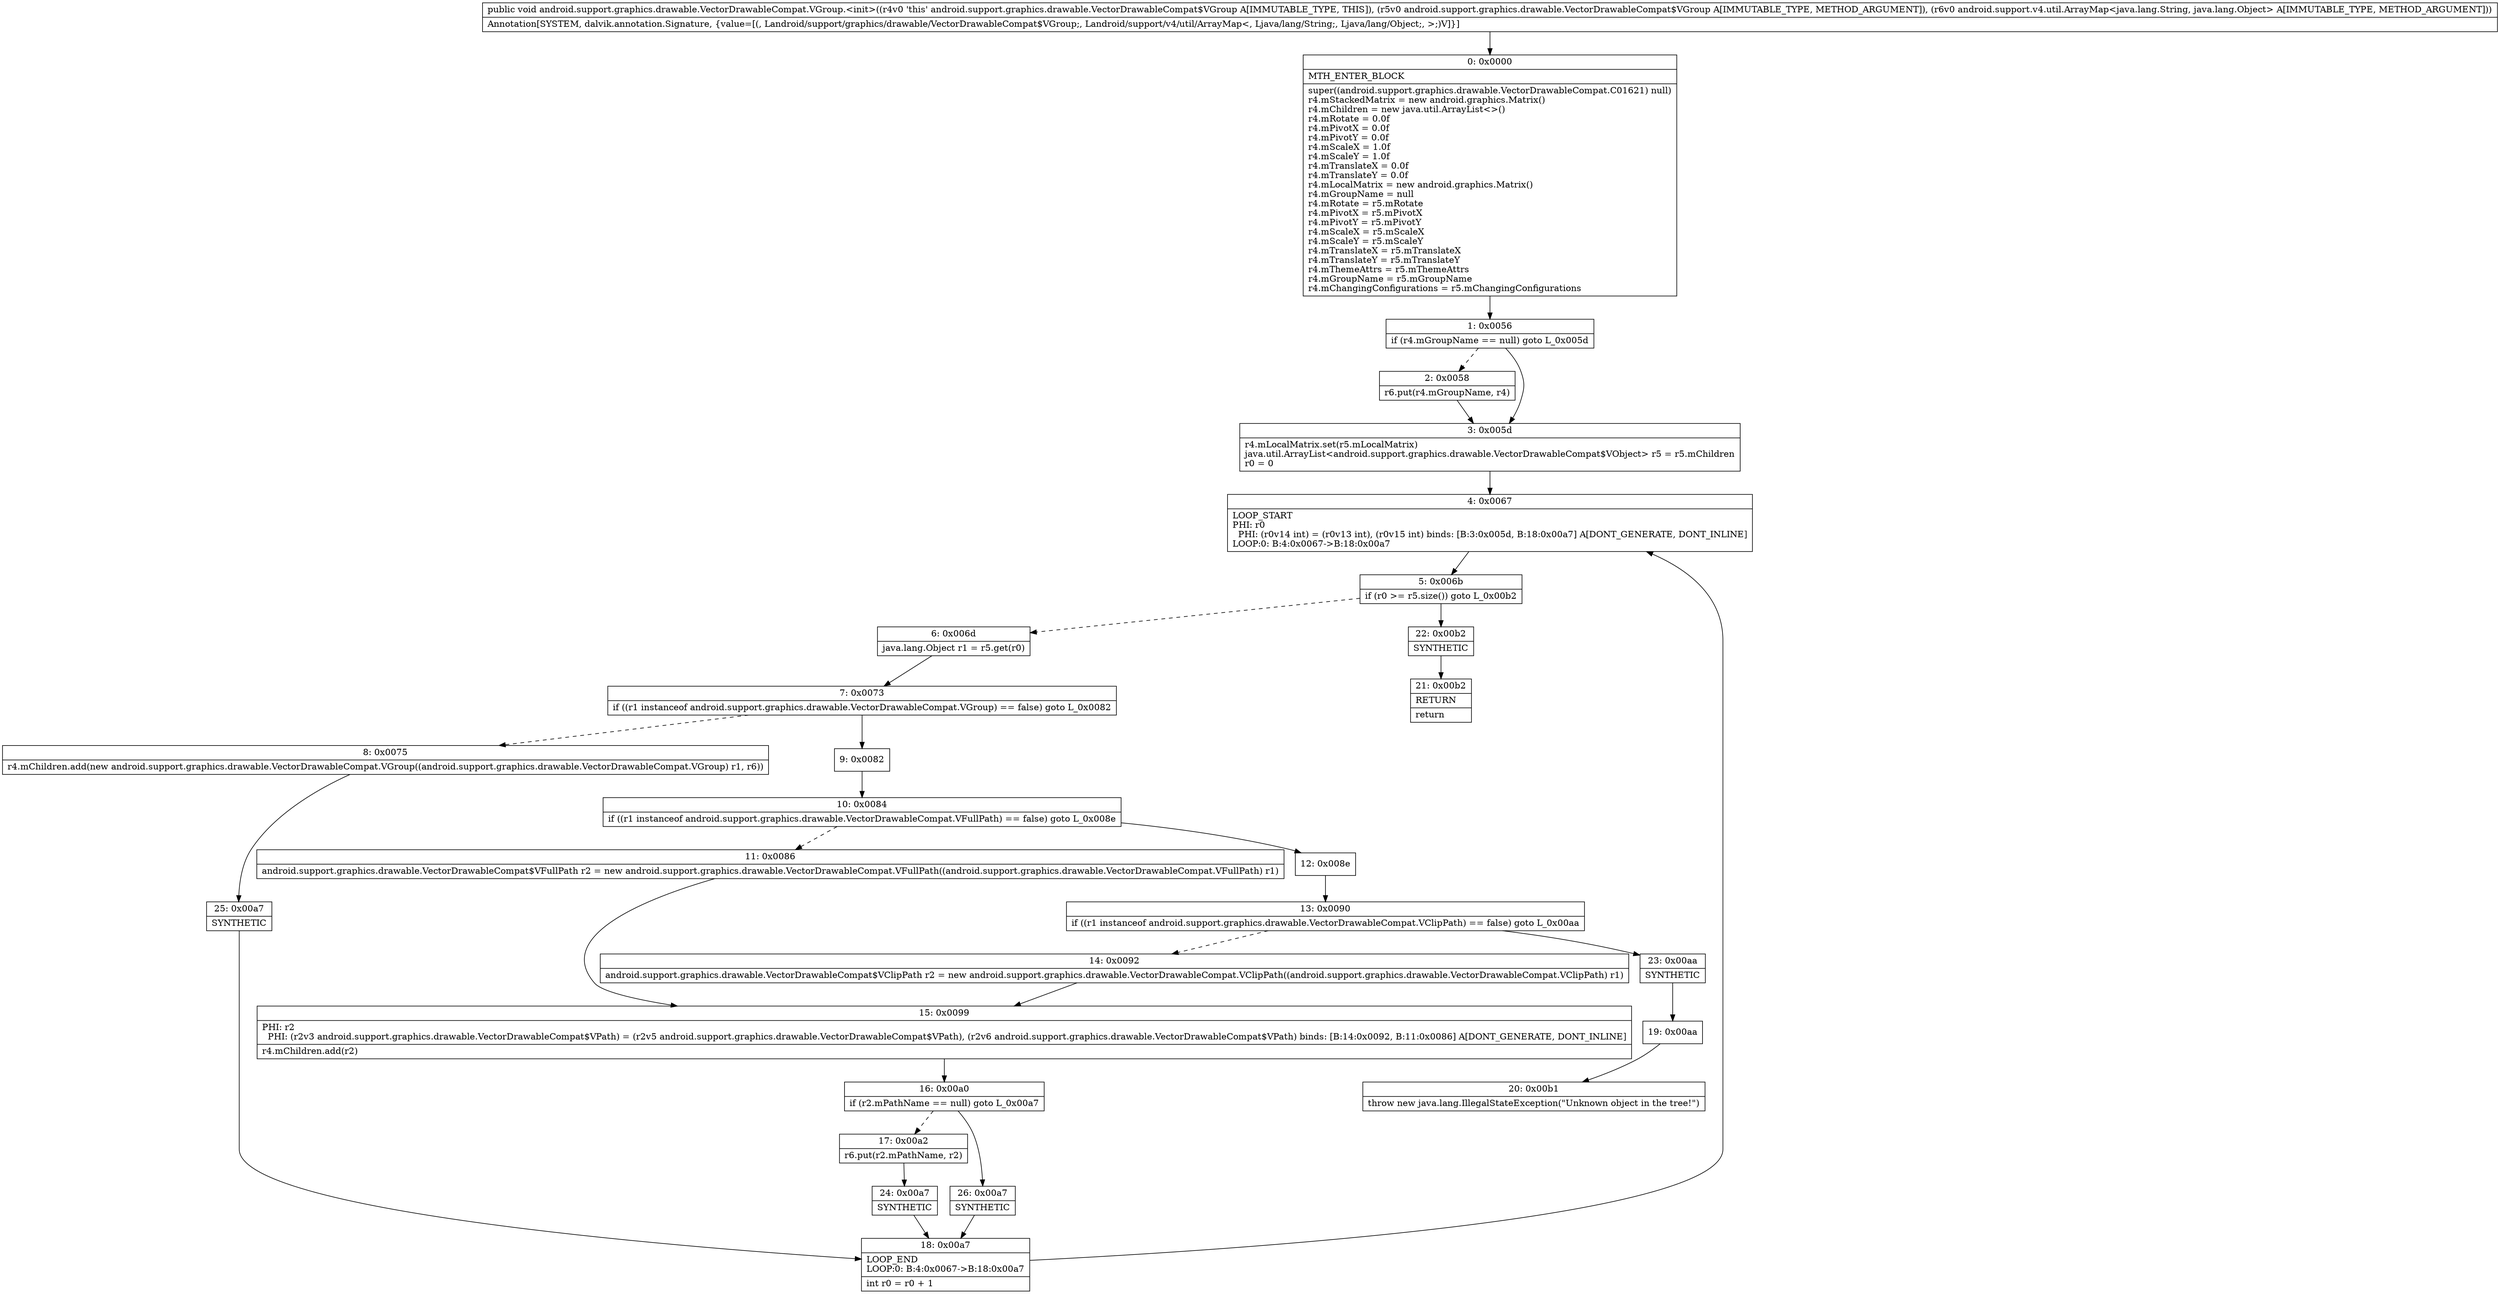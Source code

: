 digraph "CFG forandroid.support.graphics.drawable.VectorDrawableCompat.VGroup.\<init\>(Landroid\/support\/graphics\/drawable\/VectorDrawableCompat$VGroup;Landroid\/support\/v4\/util\/ArrayMap;)V" {
Node_0 [shape=record,label="{0\:\ 0x0000|MTH_ENTER_BLOCK\l|super((android.support.graphics.drawable.VectorDrawableCompat.C01621) null)\lr4.mStackedMatrix = new android.graphics.Matrix()\lr4.mChildren = new java.util.ArrayList\<\>()\lr4.mRotate = 0.0f\lr4.mPivotX = 0.0f\lr4.mPivotY = 0.0f\lr4.mScaleX = 1.0f\lr4.mScaleY = 1.0f\lr4.mTranslateX = 0.0f\lr4.mTranslateY = 0.0f\lr4.mLocalMatrix = new android.graphics.Matrix()\lr4.mGroupName = null\lr4.mRotate = r5.mRotate\lr4.mPivotX = r5.mPivotX\lr4.mPivotY = r5.mPivotY\lr4.mScaleX = r5.mScaleX\lr4.mScaleY = r5.mScaleY\lr4.mTranslateX = r5.mTranslateX\lr4.mTranslateY = r5.mTranslateY\lr4.mThemeAttrs = r5.mThemeAttrs\lr4.mGroupName = r5.mGroupName\lr4.mChangingConfigurations = r5.mChangingConfigurations\l}"];
Node_1 [shape=record,label="{1\:\ 0x0056|if (r4.mGroupName == null) goto L_0x005d\l}"];
Node_2 [shape=record,label="{2\:\ 0x0058|r6.put(r4.mGroupName, r4)\l}"];
Node_3 [shape=record,label="{3\:\ 0x005d|r4.mLocalMatrix.set(r5.mLocalMatrix)\ljava.util.ArrayList\<android.support.graphics.drawable.VectorDrawableCompat$VObject\> r5 = r5.mChildren\lr0 = 0\l}"];
Node_4 [shape=record,label="{4\:\ 0x0067|LOOP_START\lPHI: r0 \l  PHI: (r0v14 int) = (r0v13 int), (r0v15 int) binds: [B:3:0x005d, B:18:0x00a7] A[DONT_GENERATE, DONT_INLINE]\lLOOP:0: B:4:0x0067\-\>B:18:0x00a7\l}"];
Node_5 [shape=record,label="{5\:\ 0x006b|if (r0 \>= r5.size()) goto L_0x00b2\l}"];
Node_6 [shape=record,label="{6\:\ 0x006d|java.lang.Object r1 = r5.get(r0)\l}"];
Node_7 [shape=record,label="{7\:\ 0x0073|if ((r1 instanceof android.support.graphics.drawable.VectorDrawableCompat.VGroup) == false) goto L_0x0082\l}"];
Node_8 [shape=record,label="{8\:\ 0x0075|r4.mChildren.add(new android.support.graphics.drawable.VectorDrawableCompat.VGroup((android.support.graphics.drawable.VectorDrawableCompat.VGroup) r1, r6))\l}"];
Node_9 [shape=record,label="{9\:\ 0x0082}"];
Node_10 [shape=record,label="{10\:\ 0x0084|if ((r1 instanceof android.support.graphics.drawable.VectorDrawableCompat.VFullPath) == false) goto L_0x008e\l}"];
Node_11 [shape=record,label="{11\:\ 0x0086|android.support.graphics.drawable.VectorDrawableCompat$VFullPath r2 = new android.support.graphics.drawable.VectorDrawableCompat.VFullPath((android.support.graphics.drawable.VectorDrawableCompat.VFullPath) r1)\l}"];
Node_12 [shape=record,label="{12\:\ 0x008e}"];
Node_13 [shape=record,label="{13\:\ 0x0090|if ((r1 instanceof android.support.graphics.drawable.VectorDrawableCompat.VClipPath) == false) goto L_0x00aa\l}"];
Node_14 [shape=record,label="{14\:\ 0x0092|android.support.graphics.drawable.VectorDrawableCompat$VClipPath r2 = new android.support.graphics.drawable.VectorDrawableCompat.VClipPath((android.support.graphics.drawable.VectorDrawableCompat.VClipPath) r1)\l}"];
Node_15 [shape=record,label="{15\:\ 0x0099|PHI: r2 \l  PHI: (r2v3 android.support.graphics.drawable.VectorDrawableCompat$VPath) = (r2v5 android.support.graphics.drawable.VectorDrawableCompat$VPath), (r2v6 android.support.graphics.drawable.VectorDrawableCompat$VPath) binds: [B:14:0x0092, B:11:0x0086] A[DONT_GENERATE, DONT_INLINE]\l|r4.mChildren.add(r2)\l}"];
Node_16 [shape=record,label="{16\:\ 0x00a0|if (r2.mPathName == null) goto L_0x00a7\l}"];
Node_17 [shape=record,label="{17\:\ 0x00a2|r6.put(r2.mPathName, r2)\l}"];
Node_18 [shape=record,label="{18\:\ 0x00a7|LOOP_END\lLOOP:0: B:4:0x0067\-\>B:18:0x00a7\l|int r0 = r0 + 1\l}"];
Node_19 [shape=record,label="{19\:\ 0x00aa}"];
Node_20 [shape=record,label="{20\:\ 0x00b1|throw new java.lang.IllegalStateException(\"Unknown object in the tree!\")\l}"];
Node_21 [shape=record,label="{21\:\ 0x00b2|RETURN\l|return\l}"];
Node_22 [shape=record,label="{22\:\ 0x00b2|SYNTHETIC\l}"];
Node_23 [shape=record,label="{23\:\ 0x00aa|SYNTHETIC\l}"];
Node_24 [shape=record,label="{24\:\ 0x00a7|SYNTHETIC\l}"];
Node_25 [shape=record,label="{25\:\ 0x00a7|SYNTHETIC\l}"];
Node_26 [shape=record,label="{26\:\ 0x00a7|SYNTHETIC\l}"];
MethodNode[shape=record,label="{public void android.support.graphics.drawable.VectorDrawableCompat.VGroup.\<init\>((r4v0 'this' android.support.graphics.drawable.VectorDrawableCompat$VGroup A[IMMUTABLE_TYPE, THIS]), (r5v0 android.support.graphics.drawable.VectorDrawableCompat$VGroup A[IMMUTABLE_TYPE, METHOD_ARGUMENT]), (r6v0 android.support.v4.util.ArrayMap\<java.lang.String, java.lang.Object\> A[IMMUTABLE_TYPE, METHOD_ARGUMENT]))  | Annotation[SYSTEM, dalvik.annotation.Signature, \{value=[(, Landroid\/support\/graphics\/drawable\/VectorDrawableCompat$VGroup;, Landroid\/support\/v4\/util\/ArrayMap\<, Ljava\/lang\/String;, Ljava\/lang\/Object;, \>;)V]\}]\l}"];
MethodNode -> Node_0;
Node_0 -> Node_1;
Node_1 -> Node_2[style=dashed];
Node_1 -> Node_3;
Node_2 -> Node_3;
Node_3 -> Node_4;
Node_4 -> Node_5;
Node_5 -> Node_6[style=dashed];
Node_5 -> Node_22;
Node_6 -> Node_7;
Node_7 -> Node_8[style=dashed];
Node_7 -> Node_9;
Node_8 -> Node_25;
Node_9 -> Node_10;
Node_10 -> Node_11[style=dashed];
Node_10 -> Node_12;
Node_11 -> Node_15;
Node_12 -> Node_13;
Node_13 -> Node_14[style=dashed];
Node_13 -> Node_23;
Node_14 -> Node_15;
Node_15 -> Node_16;
Node_16 -> Node_17[style=dashed];
Node_16 -> Node_26;
Node_17 -> Node_24;
Node_18 -> Node_4;
Node_19 -> Node_20;
Node_22 -> Node_21;
Node_23 -> Node_19;
Node_24 -> Node_18;
Node_25 -> Node_18;
Node_26 -> Node_18;
}

